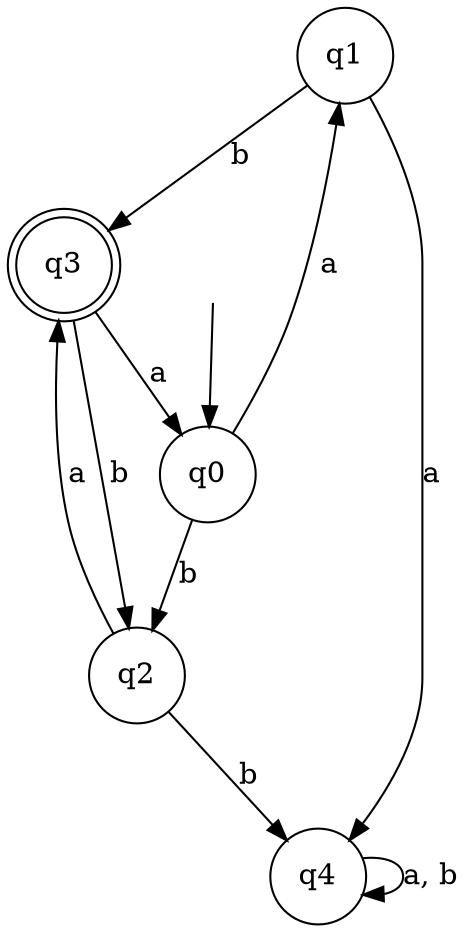 digraph Automaton {

q1 [shape = circle];

q2 [shape = circle];

q3 [shape = doublecircle];

q4 [shape = circle];

_nil [style = invis];

q0 [shape = circle];

q3 -> q0 [label = "a"];

_nil -> q0;

q3 -> q2 [label = "b"];

q1 -> q3 [label = "b"];

q1 -> q4 [label = "a"];

q2 -> q3 [label = "a"];

q2 -> q4 [label = "b"];

q0 -> q2 [label = "b"];

q0 -> q1 [label = "a"];

q4 -> q4 [label = "a, b"];

}
